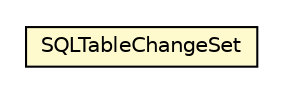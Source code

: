 #!/usr/local/bin/dot
#
# Class diagram 
# Generated by UMLGraph version 5.1 (http://www.umlgraph.org/)
#

digraph G {
	edge [fontname="Helvetica",fontsize=10,labelfontname="Helvetica",labelfontsize=10];
	node [fontname="Helvetica",fontsize=10,shape=plaintext];
	nodesep=0.25;
	ranksep=0.5;
	// pt.ist.fenixframework.backend.jvstmojb.repository.SQLTableChangeSet
	c139913 [label=<<table title="pt.ist.fenixframework.backend.jvstmojb.repository.SQLTableChangeSet" border="0" cellborder="1" cellspacing="0" cellpadding="2" port="p" bgcolor="lemonChiffon" href="./SQLTableChangeSet.html">
		<tr><td><table border="0" cellspacing="0" cellpadding="1">
<tr><td align="center" balign="center"> SQLTableChangeSet </td></tr>
		</table></td></tr>
		</table>>, fontname="Helvetica", fontcolor="black", fontsize=10.0];
}

